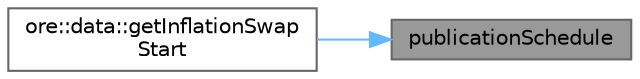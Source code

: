 digraph "publicationSchedule"
{
 // INTERACTIVE_SVG=YES
 // LATEX_PDF_SIZE
  bgcolor="transparent";
  edge [fontname=Helvetica,fontsize=10,labelfontname=Helvetica,labelfontsize=10];
  node [fontname=Helvetica,fontsize=10,shape=box,height=0.2,width=0.4];
  rankdir="RL";
  Node1 [label="publicationSchedule",height=0.2,width=0.4,color="gray40", fillcolor="grey60", style="filled", fontcolor="black",tooltip=" "];
  Node1 -> Node2 [dir="back",color="steelblue1",style="solid"];
  Node2 [label="ore::data::getInflationSwap\lStart",height=0.2,width=0.4,color="grey40", fillcolor="white", style="filled",URL="$namespaceore_1_1data.html#a488e9a4c6981b09f162051554313df83",tooltip=" "];
}
